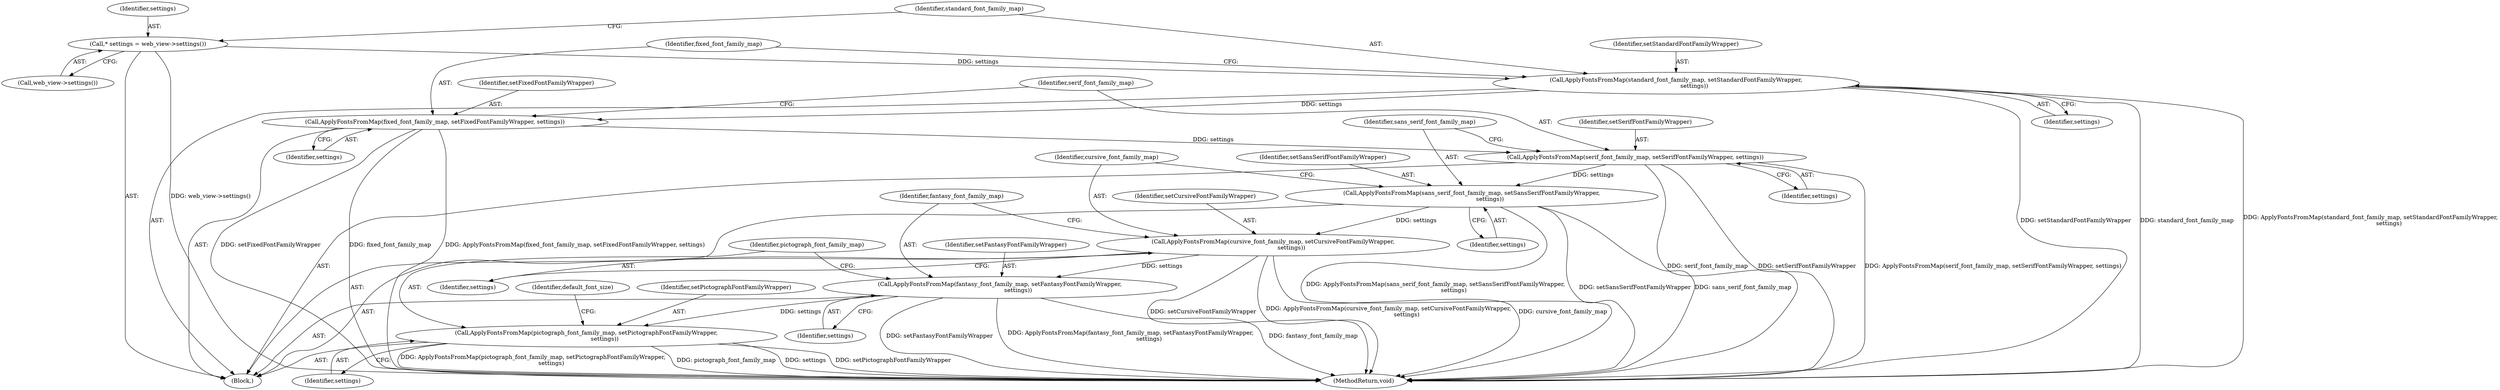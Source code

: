 digraph "0_Chrome_52a30db57ecec68bb3b25fdc3de5e9bee7b80ed7@pointer" {
"1000111" [label="(Call,ApplyFontsFromMap(fixed_font_family_map, setFixedFontFamilyWrapper, settings))"];
"1000107" [label="(Call,ApplyFontsFromMap(standard_font_family_map, setStandardFontFamilyWrapper,\n                    settings))"];
"1000104" [label="(Call,* settings = web_view->settings())"];
"1000115" [label="(Call,ApplyFontsFromMap(serif_font_family_map, setSerifFontFamilyWrapper, settings))"];
"1000119" [label="(Call,ApplyFontsFromMap(sans_serif_font_family_map, setSansSerifFontFamilyWrapper,\n                    settings))"];
"1000123" [label="(Call,ApplyFontsFromMap(cursive_font_family_map, setCursiveFontFamilyWrapper,\n                    settings))"];
"1000127" [label="(Call,ApplyFontsFromMap(fantasy_font_family_map, setFantasyFontFamilyWrapper,\n                    settings))"];
"1000131" [label="(Call,ApplyFontsFromMap(pictograph_font_family_map, setPictographFontFamilyWrapper,\n                    settings))"];
"1000105" [label="(Identifier,settings)"];
"1000129" [label="(Identifier,setFantasyFontFamilyWrapper)"];
"1000112" [label="(Identifier,fixed_font_family_map)"];
"1000125" [label="(Identifier,setCursiveFontFamilyWrapper)"];
"1000104" [label="(Call,* settings = web_view->settings())"];
"1000115" [label="(Call,ApplyFontsFromMap(serif_font_family_map, setSerifFontFamilyWrapper, settings))"];
"1000131" [label="(Call,ApplyFontsFromMap(pictograph_font_family_map, setPictographFontFamilyWrapper,\n                    settings))"];
"1000136" [label="(Identifier,default_font_size)"];
"1000108" [label="(Identifier,standard_font_family_map)"];
"1000116" [label="(Identifier,serif_font_family_map)"];
"1000128" [label="(Identifier,fantasy_font_family_map)"];
"1000119" [label="(Call,ApplyFontsFromMap(sans_serif_font_family_map, setSansSerifFontFamilyWrapper,\n                    settings))"];
"1000134" [label="(Identifier,settings)"];
"1000133" [label="(Identifier,setPictographFontFamilyWrapper)"];
"1000126" [label="(Identifier,settings)"];
"1000123" [label="(Call,ApplyFontsFromMap(cursive_font_family_map, setCursiveFontFamilyWrapper,\n                    settings))"];
"1000117" [label="(Identifier,setSerifFontFamilyWrapper)"];
"1000121" [label="(Identifier,setSansSerifFontFamilyWrapper)"];
"1000110" [label="(Identifier,settings)"];
"1000380" [label="(MethodReturn,void)"];
"1000111" [label="(Call,ApplyFontsFromMap(fixed_font_family_map, setFixedFontFamilyWrapper, settings))"];
"1000120" [label="(Identifier,sans_serif_font_family_map)"];
"1000124" [label="(Identifier,cursive_font_family_map)"];
"1000102" [label="(Block,)"];
"1000122" [label="(Identifier,settings)"];
"1000114" [label="(Identifier,settings)"];
"1000109" [label="(Identifier,setStandardFontFamilyWrapper)"];
"1000107" [label="(Call,ApplyFontsFromMap(standard_font_family_map, setStandardFontFamilyWrapper,\n                    settings))"];
"1000118" [label="(Identifier,settings)"];
"1000127" [label="(Call,ApplyFontsFromMap(fantasy_font_family_map, setFantasyFontFamilyWrapper,\n                    settings))"];
"1000113" [label="(Identifier,setFixedFontFamilyWrapper)"];
"1000106" [label="(Call,web_view->settings())"];
"1000130" [label="(Identifier,settings)"];
"1000132" [label="(Identifier,pictograph_font_family_map)"];
"1000111" -> "1000102"  [label="AST: "];
"1000111" -> "1000114"  [label="CFG: "];
"1000112" -> "1000111"  [label="AST: "];
"1000113" -> "1000111"  [label="AST: "];
"1000114" -> "1000111"  [label="AST: "];
"1000116" -> "1000111"  [label="CFG: "];
"1000111" -> "1000380"  [label="DDG: fixed_font_family_map"];
"1000111" -> "1000380"  [label="DDG: setFixedFontFamilyWrapper"];
"1000111" -> "1000380"  [label="DDG: ApplyFontsFromMap(fixed_font_family_map, setFixedFontFamilyWrapper, settings)"];
"1000107" -> "1000111"  [label="DDG: settings"];
"1000111" -> "1000115"  [label="DDG: settings"];
"1000107" -> "1000102"  [label="AST: "];
"1000107" -> "1000110"  [label="CFG: "];
"1000108" -> "1000107"  [label="AST: "];
"1000109" -> "1000107"  [label="AST: "];
"1000110" -> "1000107"  [label="AST: "];
"1000112" -> "1000107"  [label="CFG: "];
"1000107" -> "1000380"  [label="DDG: standard_font_family_map"];
"1000107" -> "1000380"  [label="DDG: ApplyFontsFromMap(standard_font_family_map, setStandardFontFamilyWrapper,\n                    settings)"];
"1000107" -> "1000380"  [label="DDG: setStandardFontFamilyWrapper"];
"1000104" -> "1000107"  [label="DDG: settings"];
"1000104" -> "1000102"  [label="AST: "];
"1000104" -> "1000106"  [label="CFG: "];
"1000105" -> "1000104"  [label="AST: "];
"1000106" -> "1000104"  [label="AST: "];
"1000108" -> "1000104"  [label="CFG: "];
"1000104" -> "1000380"  [label="DDG: web_view->settings()"];
"1000115" -> "1000102"  [label="AST: "];
"1000115" -> "1000118"  [label="CFG: "];
"1000116" -> "1000115"  [label="AST: "];
"1000117" -> "1000115"  [label="AST: "];
"1000118" -> "1000115"  [label="AST: "];
"1000120" -> "1000115"  [label="CFG: "];
"1000115" -> "1000380"  [label="DDG: setSerifFontFamilyWrapper"];
"1000115" -> "1000380"  [label="DDG: ApplyFontsFromMap(serif_font_family_map, setSerifFontFamilyWrapper, settings)"];
"1000115" -> "1000380"  [label="DDG: serif_font_family_map"];
"1000115" -> "1000119"  [label="DDG: settings"];
"1000119" -> "1000102"  [label="AST: "];
"1000119" -> "1000122"  [label="CFG: "];
"1000120" -> "1000119"  [label="AST: "];
"1000121" -> "1000119"  [label="AST: "];
"1000122" -> "1000119"  [label="AST: "];
"1000124" -> "1000119"  [label="CFG: "];
"1000119" -> "1000380"  [label="DDG: setSansSerifFontFamilyWrapper"];
"1000119" -> "1000380"  [label="DDG: sans_serif_font_family_map"];
"1000119" -> "1000380"  [label="DDG: ApplyFontsFromMap(sans_serif_font_family_map, setSansSerifFontFamilyWrapper,\n                    settings)"];
"1000119" -> "1000123"  [label="DDG: settings"];
"1000123" -> "1000102"  [label="AST: "];
"1000123" -> "1000126"  [label="CFG: "];
"1000124" -> "1000123"  [label="AST: "];
"1000125" -> "1000123"  [label="AST: "];
"1000126" -> "1000123"  [label="AST: "];
"1000128" -> "1000123"  [label="CFG: "];
"1000123" -> "1000380"  [label="DDG: setCursiveFontFamilyWrapper"];
"1000123" -> "1000380"  [label="DDG: ApplyFontsFromMap(cursive_font_family_map, setCursiveFontFamilyWrapper,\n                    settings)"];
"1000123" -> "1000380"  [label="DDG: cursive_font_family_map"];
"1000123" -> "1000127"  [label="DDG: settings"];
"1000127" -> "1000102"  [label="AST: "];
"1000127" -> "1000130"  [label="CFG: "];
"1000128" -> "1000127"  [label="AST: "];
"1000129" -> "1000127"  [label="AST: "];
"1000130" -> "1000127"  [label="AST: "];
"1000132" -> "1000127"  [label="CFG: "];
"1000127" -> "1000380"  [label="DDG: setFantasyFontFamilyWrapper"];
"1000127" -> "1000380"  [label="DDG: ApplyFontsFromMap(fantasy_font_family_map, setFantasyFontFamilyWrapper,\n                    settings)"];
"1000127" -> "1000380"  [label="DDG: fantasy_font_family_map"];
"1000127" -> "1000131"  [label="DDG: settings"];
"1000131" -> "1000102"  [label="AST: "];
"1000131" -> "1000134"  [label="CFG: "];
"1000132" -> "1000131"  [label="AST: "];
"1000133" -> "1000131"  [label="AST: "];
"1000134" -> "1000131"  [label="AST: "];
"1000136" -> "1000131"  [label="CFG: "];
"1000131" -> "1000380"  [label="DDG: pictograph_font_family_map"];
"1000131" -> "1000380"  [label="DDG: settings"];
"1000131" -> "1000380"  [label="DDG: setPictographFontFamilyWrapper"];
"1000131" -> "1000380"  [label="DDG: ApplyFontsFromMap(pictograph_font_family_map, setPictographFontFamilyWrapper,\n                    settings)"];
}
